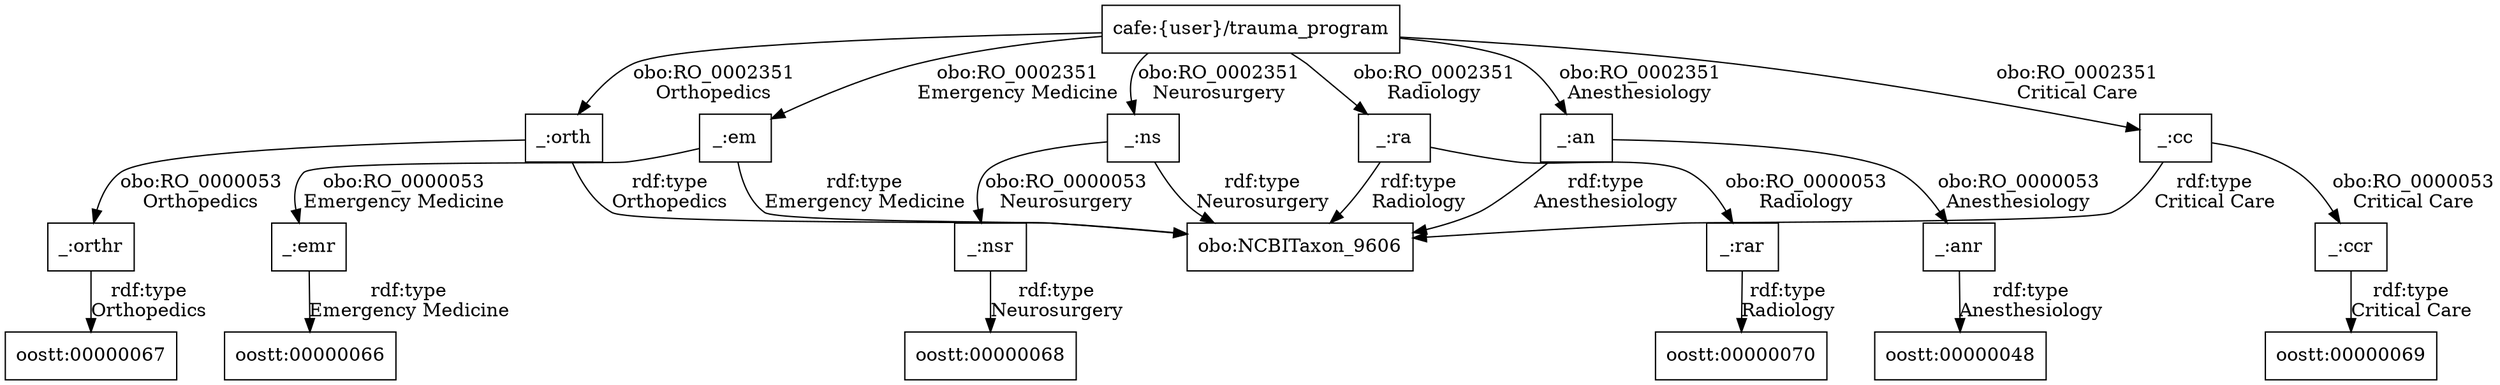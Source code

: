 digraph g { node [shape=rectangle];
graph [splines=true, nodesep=.5, ranksep=0, overlap=false];
"cafe:{user}/trauma_program" -> "_:em" [label="obo:RO_0002351
Emergency Medicine"]
"_:em" -> "obo:NCBITaxon_9606" [label="rdf:type
Emergency Medicine"]
"_:em" -> "_:emr" [label="obo:RO_0000053
Emergency Medicine"]
"_:emr" -> "oostt:00000066" [label="rdf:type
Emergency Medicine"]
"cafe:{user}/trauma_program" -> "_:orth" [label="obo:RO_0002351
Orthopedics"]
"_:orth" -> "obo:NCBITaxon_9606" [label="rdf:type
Orthopedics"]
"_:orth" -> "_:orthr" [label="obo:RO_0000053
Orthopedics"]
"_:orthr" -> "oostt:00000067" [label="rdf:type
Orthopedics"]
"cafe:{user}/trauma_program" -> "_:ns" [label="obo:RO_0002351
Neurosurgery"]
"_:ns" -> "obo:NCBITaxon_9606" [label="rdf:type
Neurosurgery"]
"_:ns" -> "_:nsr" [label="obo:RO_0000053
Neurosurgery"]
"_:nsr" -> "oostt:00000068" [label="rdf:type
Neurosurgery"]
"cafe:{user}/trauma_program" -> "_:an" [label="obo:RO_0002351
Anesthesiology"]
"_:an" -> "obo:NCBITaxon_9606" [label="rdf:type
Anesthesiology"]
"_:an" -> "_:anr" [label="obo:RO_0000053
Anesthesiology"]
"_:anr" -> "oostt:00000048" [label="rdf:type
Anesthesiology"]
"cafe:{user}/trauma_program" -> "_:cc" [label="obo:RO_0002351
Critical Care"]
"_:cc" -> "obo:NCBITaxon_9606" [label="rdf:type
Critical Care"]
"_:cc" -> "_:ccr" [label="obo:RO_0000053
Critical Care"]
"_:ccr" -> "oostt:00000069" [label="rdf:type
Critical Care"]
"cafe:{user}/trauma_program" -> "_:ra" [label="obo:RO_0002351
Radiology"]
"_:ra" -> "obo:NCBITaxon_9606" [label="rdf:type
Radiology"]
"_:ra" -> "_:rar" [label="obo:RO_0000053
Radiology"]
"_:rar" -> "oostt:00000070" [label="rdf:type
Radiology"]
}